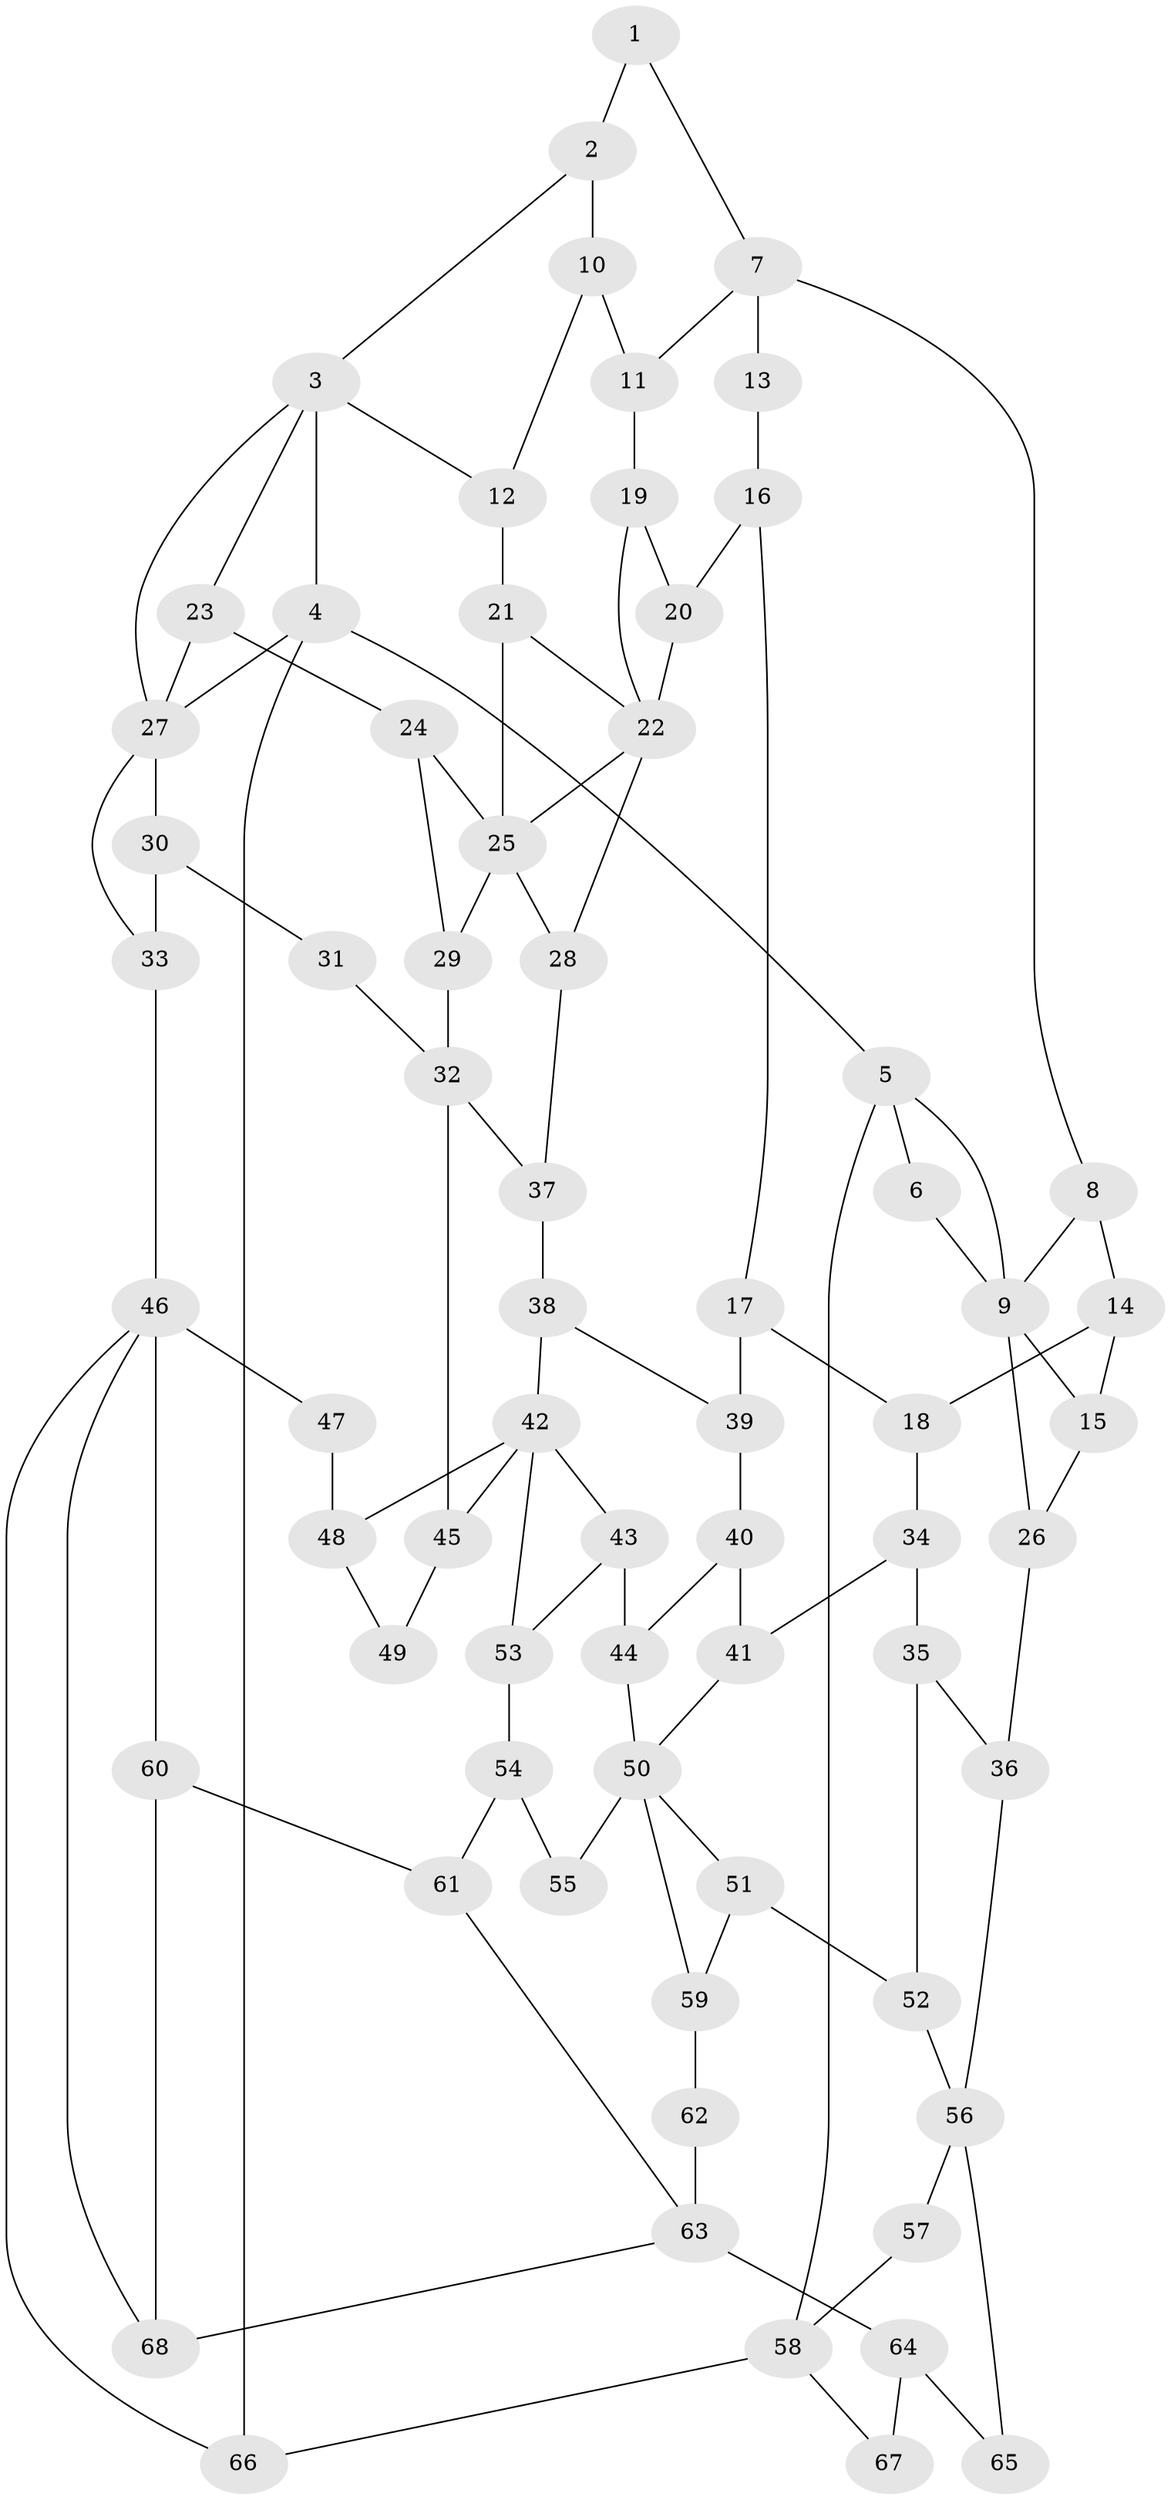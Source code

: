 // original degree distribution, {3: 0.01818181818181818, 5: 0.509090909090909, 4: 0.24545454545454545, 6: 0.22727272727272727}
// Generated by graph-tools (version 1.1) at 2025/54/03/04/25 22:54:16]
// undirected, 68 vertices, 108 edges
graph export_dot {
  node [color=gray90,style=filled];
  1;
  2;
  3;
  4;
  5;
  6;
  7;
  8;
  9;
  10;
  11;
  12;
  13;
  14;
  15;
  16;
  17;
  18;
  19;
  20;
  21;
  22;
  23;
  24;
  25;
  26;
  27;
  28;
  29;
  30;
  31;
  32;
  33;
  34;
  35;
  36;
  37;
  38;
  39;
  40;
  41;
  42;
  43;
  44;
  45;
  46;
  47;
  48;
  49;
  50;
  51;
  52;
  53;
  54;
  55;
  56;
  57;
  58;
  59;
  60;
  61;
  62;
  63;
  64;
  65;
  66;
  67;
  68;
  1 -- 2 [weight=1.0];
  1 -- 7 [weight=1.0];
  2 -- 3 [weight=1.0];
  2 -- 10 [weight=1.0];
  3 -- 4 [weight=1.0];
  3 -- 12 [weight=1.0];
  3 -- 23 [weight=1.0];
  3 -- 27 [weight=1.0];
  4 -- 5 [weight=1.0];
  4 -- 27 [weight=2.0];
  4 -- 66 [weight=2.0];
  5 -- 6 [weight=1.0];
  5 -- 9 [weight=1.0];
  5 -- 58 [weight=1.0];
  6 -- 9 [weight=1.0];
  7 -- 8 [weight=2.0];
  7 -- 11 [weight=1.0];
  7 -- 13 [weight=2.0];
  8 -- 9 [weight=2.0];
  8 -- 14 [weight=1.0];
  9 -- 15 [weight=1.0];
  9 -- 26 [weight=1.0];
  10 -- 11 [weight=1.0];
  10 -- 12 [weight=1.0];
  11 -- 19 [weight=1.0];
  12 -- 21 [weight=1.0];
  13 -- 16 [weight=1.0];
  14 -- 15 [weight=1.0];
  14 -- 18 [weight=1.0];
  15 -- 26 [weight=1.0];
  16 -- 17 [weight=1.0];
  16 -- 20 [weight=1.0];
  17 -- 18 [weight=1.0];
  17 -- 39 [weight=1.0];
  18 -- 34 [weight=1.0];
  19 -- 20 [weight=1.0];
  19 -- 22 [weight=1.0];
  20 -- 22 [weight=1.0];
  21 -- 22 [weight=1.0];
  21 -- 25 [weight=1.0];
  22 -- 25 [weight=2.0];
  22 -- 28 [weight=1.0];
  23 -- 24 [weight=1.0];
  23 -- 27 [weight=1.0];
  24 -- 25 [weight=1.0];
  24 -- 29 [weight=1.0];
  25 -- 28 [weight=1.0];
  25 -- 29 [weight=1.0];
  26 -- 36 [weight=1.0];
  27 -- 30 [weight=1.0];
  27 -- 33 [weight=1.0];
  28 -- 37 [weight=1.0];
  29 -- 32 [weight=1.0];
  30 -- 31 [weight=1.0];
  30 -- 33 [weight=1.0];
  31 -- 32 [weight=2.0];
  32 -- 37 [weight=1.0];
  32 -- 45 [weight=2.0];
  33 -- 46 [weight=1.0];
  34 -- 35 [weight=1.0];
  34 -- 41 [weight=1.0];
  35 -- 36 [weight=1.0];
  35 -- 52 [weight=1.0];
  36 -- 56 [weight=1.0];
  37 -- 38 [weight=1.0];
  38 -- 39 [weight=1.0];
  38 -- 42 [weight=1.0];
  39 -- 40 [weight=1.0];
  40 -- 41 [weight=1.0];
  40 -- 44 [weight=1.0];
  41 -- 50 [weight=1.0];
  42 -- 43 [weight=1.0];
  42 -- 45 [weight=1.0];
  42 -- 48 [weight=1.0];
  42 -- 53 [weight=1.0];
  43 -- 44 [weight=1.0];
  43 -- 53 [weight=1.0];
  44 -- 50 [weight=1.0];
  45 -- 49 [weight=2.0];
  46 -- 47 [weight=2.0];
  46 -- 60 [weight=1.0];
  46 -- 66 [weight=1.0];
  46 -- 68 [weight=1.0];
  47 -- 48 [weight=1.0];
  48 -- 49 [weight=1.0];
  50 -- 51 [weight=1.0];
  50 -- 55 [weight=2.0];
  50 -- 59 [weight=1.0];
  51 -- 52 [weight=1.0];
  51 -- 59 [weight=1.0];
  52 -- 56 [weight=1.0];
  53 -- 54 [weight=1.0];
  54 -- 55 [weight=1.0];
  54 -- 61 [weight=1.0];
  56 -- 57 [weight=2.0];
  56 -- 65 [weight=2.0];
  57 -- 58 [weight=1.0];
  58 -- 66 [weight=1.0];
  58 -- 67 [weight=1.0];
  59 -- 62 [weight=1.0];
  60 -- 61 [weight=1.0];
  60 -- 68 [weight=1.0];
  61 -- 63 [weight=1.0];
  62 -- 63 [weight=2.0];
  63 -- 64 [weight=2.0];
  63 -- 68 [weight=1.0];
  64 -- 65 [weight=2.0];
  64 -- 67 [weight=2.0];
}
